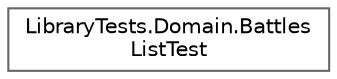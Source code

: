 digraph "Graphical Class Hierarchy"
{
 // INTERACTIVE_SVG=YES
 // LATEX_PDF_SIZE
  bgcolor="transparent";
  edge [fontname=Helvetica,fontsize=10,labelfontname=Helvetica,labelfontsize=10];
  node [fontname=Helvetica,fontsize=10,shape=box,height=0.2,width=0.4];
  rankdir="LR";
  Node0 [id="Node000000",label="LibraryTests.Domain.Battles\lListTest",height=0.2,width=0.4,color="grey40", fillcolor="white", style="filled",URL="$classLibraryTests_1_1Domain_1_1BattlesListTest.html",tooltip="Clase de pruebas unitarias para validar el comportamiento de la clase BattlesList."];
}
